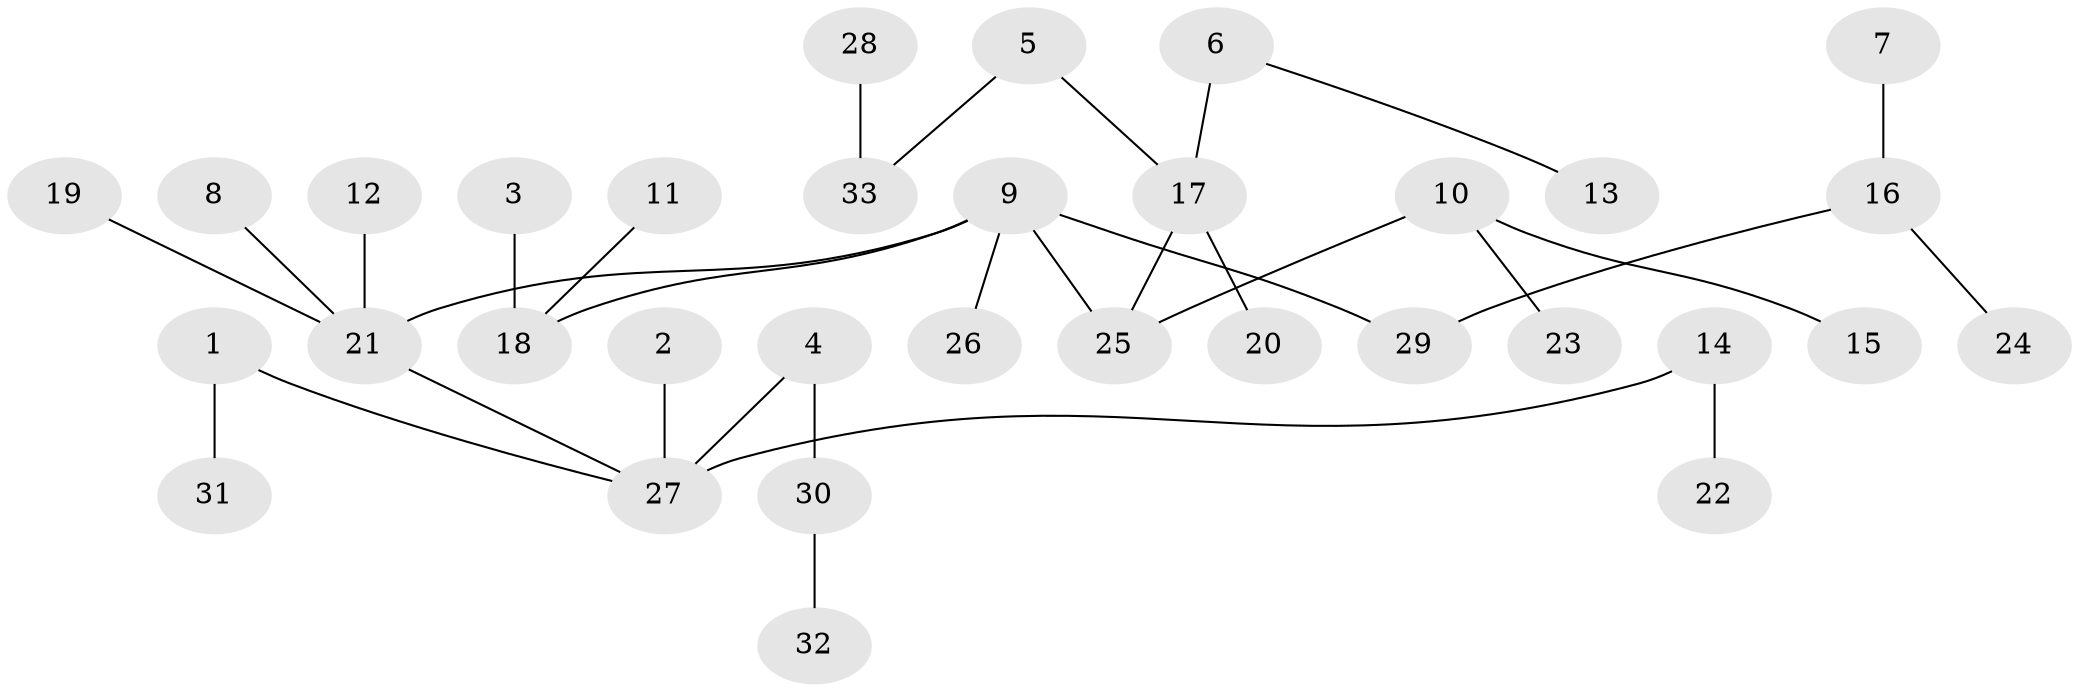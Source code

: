 // original degree distribution, {7: 0.03076923076923077, 4: 0.06153846153846154, 5: 0.03076923076923077, 6: 0.015384615384615385, 2: 0.3076923076923077, 3: 0.046153846153846156, 1: 0.5076923076923077}
// Generated by graph-tools (version 1.1) at 2025/02/03/09/25 03:02:27]
// undirected, 33 vertices, 32 edges
graph export_dot {
graph [start="1"]
  node [color=gray90,style=filled];
  1;
  2;
  3;
  4;
  5;
  6;
  7;
  8;
  9;
  10;
  11;
  12;
  13;
  14;
  15;
  16;
  17;
  18;
  19;
  20;
  21;
  22;
  23;
  24;
  25;
  26;
  27;
  28;
  29;
  30;
  31;
  32;
  33;
  1 -- 27 [weight=1.0];
  1 -- 31 [weight=1.0];
  2 -- 27 [weight=1.0];
  3 -- 18 [weight=1.0];
  4 -- 27 [weight=1.0];
  4 -- 30 [weight=1.0];
  5 -- 17 [weight=1.0];
  5 -- 33 [weight=1.0];
  6 -- 13 [weight=1.0];
  6 -- 17 [weight=1.0];
  7 -- 16 [weight=1.0];
  8 -- 21 [weight=1.0];
  9 -- 18 [weight=1.0];
  9 -- 21 [weight=1.0];
  9 -- 25 [weight=1.0];
  9 -- 26 [weight=1.0];
  9 -- 29 [weight=1.0];
  10 -- 15 [weight=1.0];
  10 -- 23 [weight=1.0];
  10 -- 25 [weight=1.0];
  11 -- 18 [weight=1.0];
  12 -- 21 [weight=1.0];
  14 -- 22 [weight=1.0];
  14 -- 27 [weight=1.0];
  16 -- 24 [weight=1.0];
  16 -- 29 [weight=1.0];
  17 -- 20 [weight=1.0];
  17 -- 25 [weight=1.0];
  19 -- 21 [weight=1.0];
  21 -- 27 [weight=1.0];
  28 -- 33 [weight=1.0];
  30 -- 32 [weight=1.0];
}
